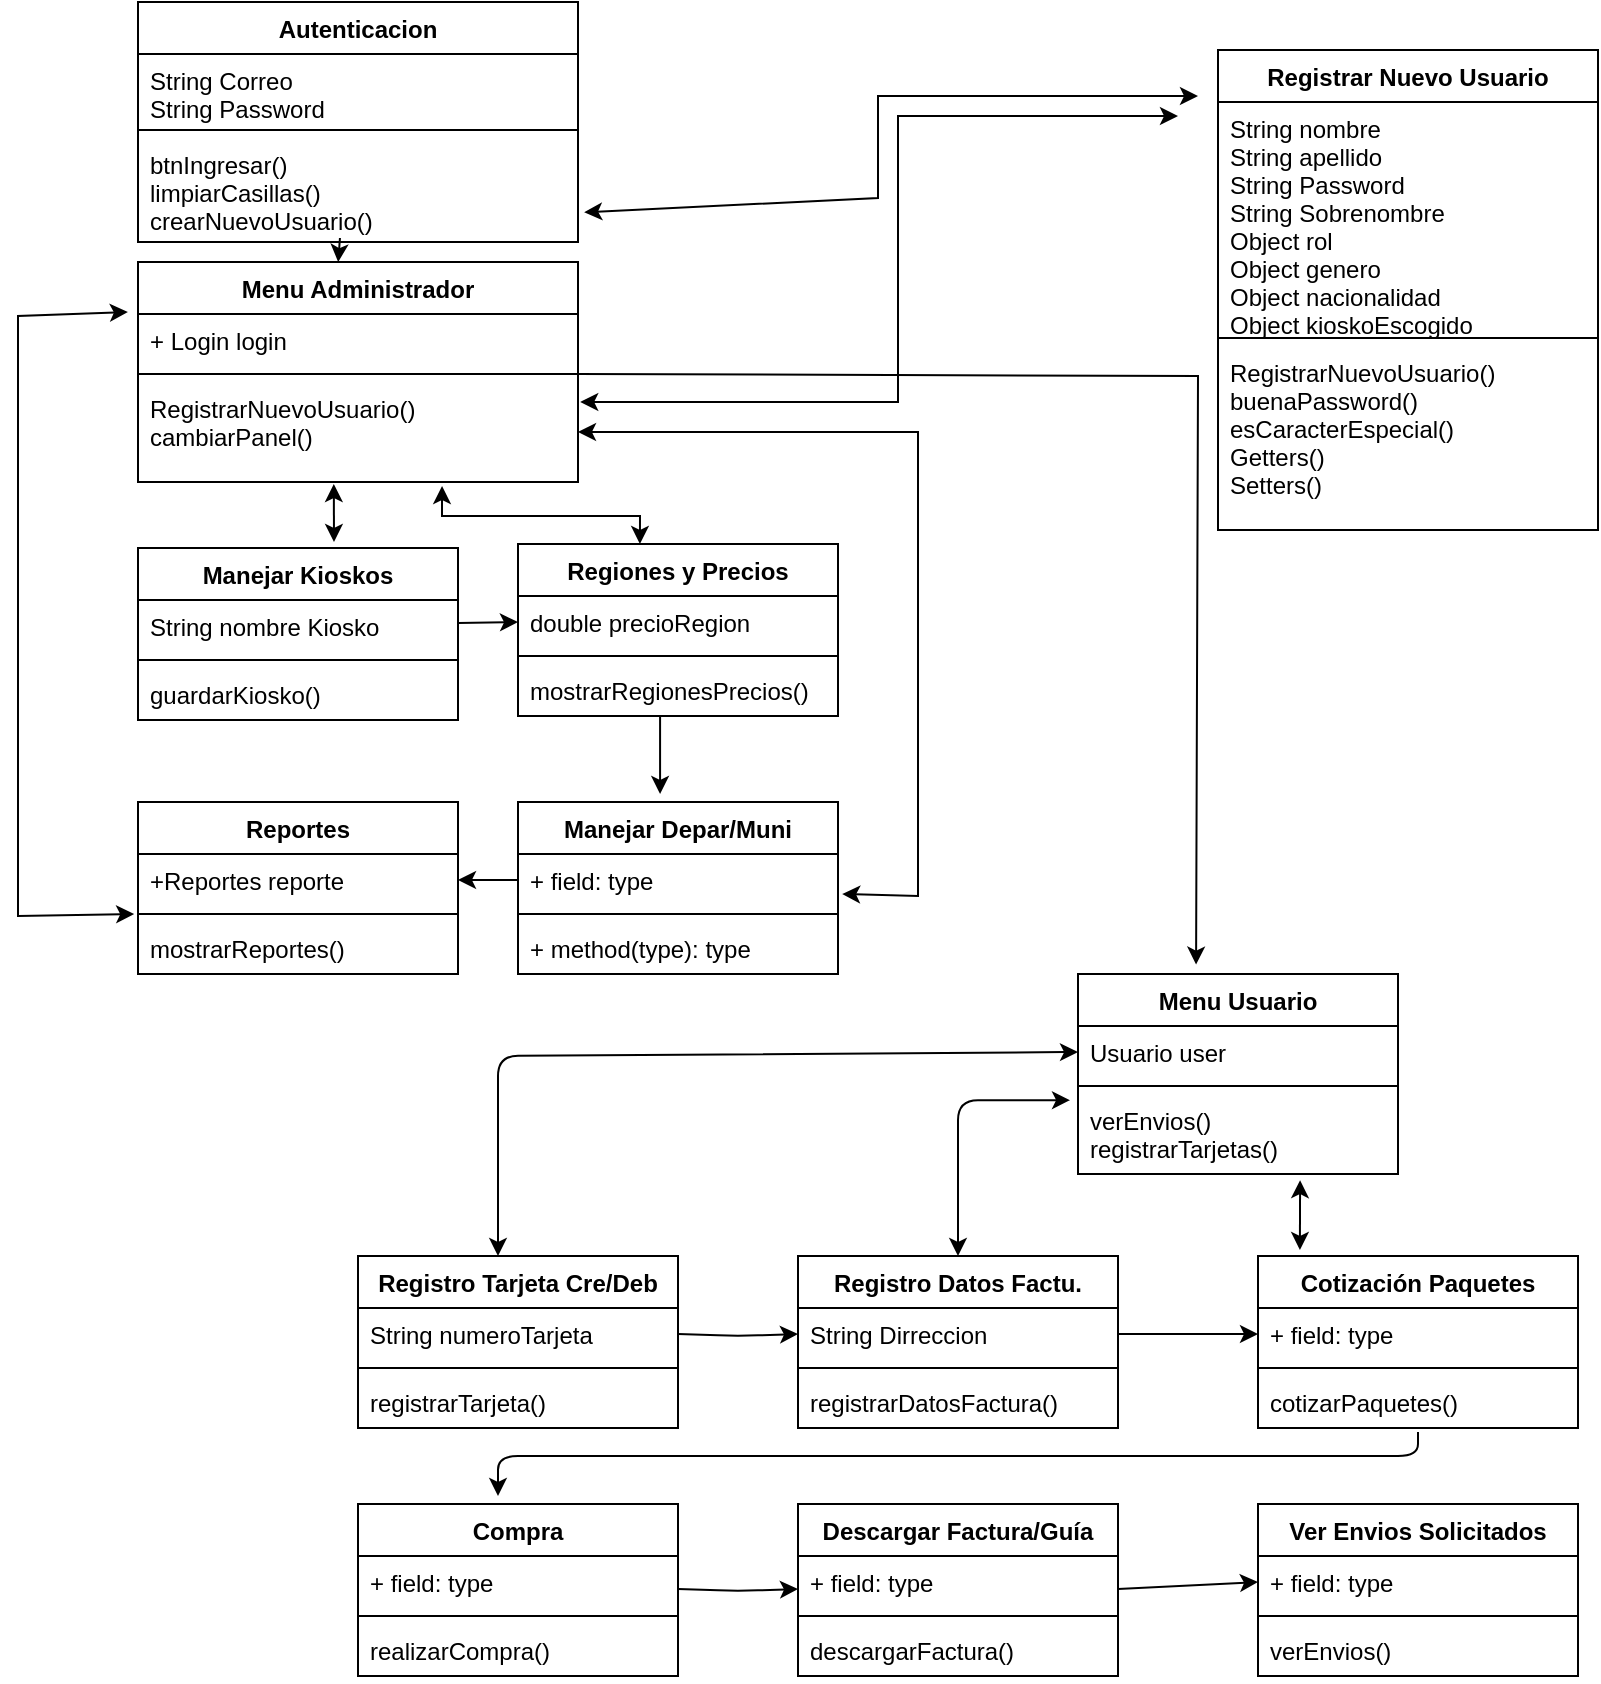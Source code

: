 <mxfile version="20.8.16" type="device"><diagram id="C5RBs43oDa-KdzZeNtuy" name="Page-1"><mxGraphModel dx="1061" dy="932" grid="1" gridSize="10" guides="1" tooltips="1" connect="1" arrows="1" fold="1" page="1" pageScale="1" pageWidth="827" pageHeight="1169" math="0" shadow="0"><root><mxCell id="WIyWlLk6GJQsqaUBKTNV-0"/><mxCell id="WIyWlLk6GJQsqaUBKTNV-1" parent="WIyWlLk6GJQsqaUBKTNV-0"/><mxCell id="tIpVBzSnnzGzE69SH5yX-6" value="Autenticacion" style="swimlane;fontStyle=1;align=center;verticalAlign=top;childLayout=stackLayout;horizontal=1;startSize=26;horizontalStack=0;resizeParent=1;resizeParentMax=0;resizeLast=0;collapsible=1;marginBottom=0;rounded=0;" parent="WIyWlLk6GJQsqaUBKTNV-1" vertex="1"><mxGeometry x="70" y="13" width="220" height="120" as="geometry"/></mxCell><mxCell id="tIpVBzSnnzGzE69SH5yX-7" value="String Correo&#10;String Password&#10;" style="text;strokeColor=none;fillColor=none;align=left;verticalAlign=top;spacingLeft=4;spacingRight=4;overflow=hidden;rotatable=0;points=[[0,0.5],[1,0.5]];portConstraint=eastwest;rounded=0;" parent="tIpVBzSnnzGzE69SH5yX-6" vertex="1"><mxGeometry y="26" width="220" height="34" as="geometry"/></mxCell><mxCell id="tIpVBzSnnzGzE69SH5yX-8" value="" style="line;strokeWidth=1;fillColor=none;align=left;verticalAlign=middle;spacingTop=-1;spacingLeft=3;spacingRight=3;rotatable=0;labelPosition=right;points=[];portConstraint=eastwest;strokeColor=inherit;rounded=0;" parent="tIpVBzSnnzGzE69SH5yX-6" vertex="1"><mxGeometry y="60" width="220" height="8" as="geometry"/></mxCell><mxCell id="tIpVBzSnnzGzE69SH5yX-9" value="btnIngresar()&#10;limpiarCasillas()&#10;crearNuevoUsuario()" style="text;strokeColor=none;fillColor=none;align=left;verticalAlign=top;spacingLeft=4;spacingRight=4;overflow=hidden;rotatable=0;points=[[0,0.5],[1,0.5]];portConstraint=eastwest;rounded=0;" parent="tIpVBzSnnzGzE69SH5yX-6" vertex="1"><mxGeometry y="68" width="220" height="52" as="geometry"/></mxCell><mxCell id="tIpVBzSnnzGzE69SH5yX-30" value="Menu Administrador" style="swimlane;fontStyle=1;align=center;verticalAlign=top;childLayout=stackLayout;horizontal=1;startSize=26;horizontalStack=0;resizeParent=1;resizeParentMax=0;resizeLast=0;collapsible=1;marginBottom=0;rounded=0;" parent="WIyWlLk6GJQsqaUBKTNV-1" vertex="1"><mxGeometry x="70" y="143" width="220" height="110" as="geometry"/></mxCell><mxCell id="tIpVBzSnnzGzE69SH5yX-31" value="+ Login login" style="text;strokeColor=none;fillColor=none;align=left;verticalAlign=top;spacingLeft=4;spacingRight=4;overflow=hidden;rotatable=0;points=[[0,0.5],[1,0.5]];portConstraint=eastwest;rounded=0;" parent="tIpVBzSnnzGzE69SH5yX-30" vertex="1"><mxGeometry y="26" width="220" height="26" as="geometry"/></mxCell><mxCell id="tIpVBzSnnzGzE69SH5yX-32" value="" style="line;strokeWidth=1;fillColor=none;align=left;verticalAlign=middle;spacingTop=-1;spacingLeft=3;spacingRight=3;rotatable=0;labelPosition=right;points=[];portConstraint=eastwest;strokeColor=inherit;rounded=0;" parent="tIpVBzSnnzGzE69SH5yX-30" vertex="1"><mxGeometry y="52" width="220" height="8" as="geometry"/></mxCell><mxCell id="tIpVBzSnnzGzE69SH5yX-33" value="RegistrarNuevoUsuario()&#10;cambiarPanel()" style="text;strokeColor=none;fillColor=none;align=left;verticalAlign=top;spacingLeft=4;spacingRight=4;overflow=hidden;rotatable=0;points=[[0,0.5],[1,0.5]];portConstraint=eastwest;rounded=0;" parent="tIpVBzSnnzGzE69SH5yX-30" vertex="1"><mxGeometry y="60" width="220" height="50" as="geometry"/></mxCell><mxCell id="tIpVBzSnnzGzE69SH5yX-34" value="Menu Usuario" style="swimlane;fontStyle=1;align=center;verticalAlign=top;childLayout=stackLayout;horizontal=1;startSize=26;horizontalStack=0;resizeParent=1;resizeParentMax=0;resizeLast=0;collapsible=1;marginBottom=0;rounded=0;" parent="WIyWlLk6GJQsqaUBKTNV-1" vertex="1"><mxGeometry x="540" y="499" width="160" height="100" as="geometry"/></mxCell><mxCell id="tIpVBzSnnzGzE69SH5yX-35" value="Usuario user" style="text;strokeColor=none;fillColor=none;align=left;verticalAlign=top;spacingLeft=4;spacingRight=4;overflow=hidden;rotatable=0;points=[[0,0.5],[1,0.5]];portConstraint=eastwest;rounded=0;" parent="tIpVBzSnnzGzE69SH5yX-34" vertex="1"><mxGeometry y="26" width="160" height="26" as="geometry"/></mxCell><mxCell id="tIpVBzSnnzGzE69SH5yX-36" value="" style="line;strokeWidth=1;fillColor=none;align=left;verticalAlign=middle;spacingTop=-1;spacingLeft=3;spacingRight=3;rotatable=0;labelPosition=right;points=[];portConstraint=eastwest;strokeColor=inherit;rounded=0;" parent="tIpVBzSnnzGzE69SH5yX-34" vertex="1"><mxGeometry y="52" width="160" height="8" as="geometry"/></mxCell><mxCell id="tIpVBzSnnzGzE69SH5yX-37" value="verEnvios()&#10;registrarTarjetas()" style="text;strokeColor=none;fillColor=none;align=left;verticalAlign=top;spacingLeft=4;spacingRight=4;overflow=hidden;rotatable=0;points=[[0,0.5],[1,0.5]];portConstraint=eastwest;rounded=0;" parent="tIpVBzSnnzGzE69SH5yX-34" vertex="1"><mxGeometry y="60" width="160" height="40" as="geometry"/></mxCell><mxCell id="tIpVBzSnnzGzE69SH5yX-38" value="Registro Tarjeta Cre/Deb" style="swimlane;fontStyle=1;align=center;verticalAlign=top;childLayout=stackLayout;horizontal=1;startSize=26;horizontalStack=0;resizeParent=1;resizeParentMax=0;resizeLast=0;collapsible=1;marginBottom=0;rounded=0;" parent="WIyWlLk6GJQsqaUBKTNV-1" vertex="1"><mxGeometry x="180" y="640" width="160" height="86" as="geometry"/></mxCell><mxCell id="tIpVBzSnnzGzE69SH5yX-39" value="String numeroTarjeta" style="text;strokeColor=none;fillColor=none;align=left;verticalAlign=top;spacingLeft=4;spacingRight=4;overflow=hidden;rotatable=0;points=[[0,0.5],[1,0.5]];portConstraint=eastwest;rounded=0;" parent="tIpVBzSnnzGzE69SH5yX-38" vertex="1"><mxGeometry y="26" width="160" height="26" as="geometry"/></mxCell><mxCell id="tIpVBzSnnzGzE69SH5yX-40" value="" style="line;strokeWidth=1;fillColor=none;align=left;verticalAlign=middle;spacingTop=-1;spacingLeft=3;spacingRight=3;rotatable=0;labelPosition=right;points=[];portConstraint=eastwest;strokeColor=inherit;rounded=0;" parent="tIpVBzSnnzGzE69SH5yX-38" vertex="1"><mxGeometry y="52" width="160" height="8" as="geometry"/></mxCell><mxCell id="tIpVBzSnnzGzE69SH5yX-41" value="registrarTarjeta()" style="text;strokeColor=none;fillColor=none;align=left;verticalAlign=top;spacingLeft=4;spacingRight=4;overflow=hidden;rotatable=0;points=[[0,0.5],[1,0.5]];portConstraint=eastwest;rounded=0;" parent="tIpVBzSnnzGzE69SH5yX-38" vertex="1"><mxGeometry y="60" width="160" height="26" as="geometry"/></mxCell><mxCell id="tIpVBzSnnzGzE69SH5yX-42" value="Registro Datos Factu." style="swimlane;fontStyle=1;align=center;verticalAlign=top;childLayout=stackLayout;horizontal=1;startSize=26;horizontalStack=0;resizeParent=1;resizeParentMax=0;resizeLast=0;collapsible=1;marginBottom=0;rounded=0;" parent="WIyWlLk6GJQsqaUBKTNV-1" vertex="1"><mxGeometry x="400" y="640" width="160" height="86" as="geometry"/></mxCell><mxCell id="tIpVBzSnnzGzE69SH5yX-43" value="String Dirreccion" style="text;strokeColor=none;fillColor=none;align=left;verticalAlign=top;spacingLeft=4;spacingRight=4;overflow=hidden;rotatable=0;points=[[0,0.5],[1,0.5]];portConstraint=eastwest;rounded=0;" parent="tIpVBzSnnzGzE69SH5yX-42" vertex="1"><mxGeometry y="26" width="160" height="26" as="geometry"/></mxCell><mxCell id="tIpVBzSnnzGzE69SH5yX-44" value="" style="line;strokeWidth=1;fillColor=none;align=left;verticalAlign=middle;spacingTop=-1;spacingLeft=3;spacingRight=3;rotatable=0;labelPosition=right;points=[];portConstraint=eastwest;strokeColor=inherit;rounded=0;" parent="tIpVBzSnnzGzE69SH5yX-42" vertex="1"><mxGeometry y="52" width="160" height="8" as="geometry"/></mxCell><mxCell id="tIpVBzSnnzGzE69SH5yX-45" value="registrarDatosFactura()" style="text;strokeColor=none;fillColor=none;align=left;verticalAlign=top;spacingLeft=4;spacingRight=4;overflow=hidden;rotatable=0;points=[[0,0.5],[1,0.5]];portConstraint=eastwest;rounded=0;" parent="tIpVBzSnnzGzE69SH5yX-42" vertex="1"><mxGeometry y="60" width="160" height="26" as="geometry"/></mxCell><mxCell id="tIpVBzSnnzGzE69SH5yX-46" value="Cotización Paquetes" style="swimlane;fontStyle=1;align=center;verticalAlign=top;childLayout=stackLayout;horizontal=1;startSize=26;horizontalStack=0;resizeParent=1;resizeParentMax=0;resizeLast=0;collapsible=1;marginBottom=0;rounded=0;" parent="WIyWlLk6GJQsqaUBKTNV-1" vertex="1"><mxGeometry x="630" y="640" width="160" height="86" as="geometry"/></mxCell><mxCell id="tIpVBzSnnzGzE69SH5yX-47" value="+ field: type" style="text;strokeColor=none;fillColor=none;align=left;verticalAlign=top;spacingLeft=4;spacingRight=4;overflow=hidden;rotatable=0;points=[[0,0.5],[1,0.5]];portConstraint=eastwest;rounded=0;" parent="tIpVBzSnnzGzE69SH5yX-46" vertex="1"><mxGeometry y="26" width="160" height="26" as="geometry"/></mxCell><mxCell id="tIpVBzSnnzGzE69SH5yX-48" value="" style="line;strokeWidth=1;fillColor=none;align=left;verticalAlign=middle;spacingTop=-1;spacingLeft=3;spacingRight=3;rotatable=0;labelPosition=right;points=[];portConstraint=eastwest;strokeColor=inherit;rounded=0;" parent="tIpVBzSnnzGzE69SH5yX-46" vertex="1"><mxGeometry y="52" width="160" height="8" as="geometry"/></mxCell><mxCell id="tIpVBzSnnzGzE69SH5yX-49" value="cotizarPaquetes()" style="text;strokeColor=none;fillColor=none;align=left;verticalAlign=top;spacingLeft=4;spacingRight=4;overflow=hidden;rotatable=0;points=[[0,0.5],[1,0.5]];portConstraint=eastwest;rounded=0;" parent="tIpVBzSnnzGzE69SH5yX-46" vertex="1"><mxGeometry y="60" width="160" height="26" as="geometry"/></mxCell><mxCell id="tIpVBzSnnzGzE69SH5yX-50" value="Compra" style="swimlane;fontStyle=1;align=center;verticalAlign=top;childLayout=stackLayout;horizontal=1;startSize=26;horizontalStack=0;resizeParent=1;resizeParentMax=0;resizeLast=0;collapsible=1;marginBottom=0;rounded=0;" parent="WIyWlLk6GJQsqaUBKTNV-1" vertex="1"><mxGeometry x="180" y="764" width="160" height="86" as="geometry"/></mxCell><mxCell id="tIpVBzSnnzGzE69SH5yX-51" value="+ field: type" style="text;strokeColor=none;fillColor=none;align=left;verticalAlign=top;spacingLeft=4;spacingRight=4;overflow=hidden;rotatable=0;points=[[0,0.5],[1,0.5]];portConstraint=eastwest;rounded=0;" parent="tIpVBzSnnzGzE69SH5yX-50" vertex="1"><mxGeometry y="26" width="160" height="26" as="geometry"/></mxCell><mxCell id="tIpVBzSnnzGzE69SH5yX-52" value="" style="line;strokeWidth=1;fillColor=none;align=left;verticalAlign=middle;spacingTop=-1;spacingLeft=3;spacingRight=3;rotatable=0;labelPosition=right;points=[];portConstraint=eastwest;strokeColor=inherit;rounded=0;" parent="tIpVBzSnnzGzE69SH5yX-50" vertex="1"><mxGeometry y="52" width="160" height="8" as="geometry"/></mxCell><mxCell id="tIpVBzSnnzGzE69SH5yX-53" value="realizarCompra()" style="text;strokeColor=none;fillColor=none;align=left;verticalAlign=top;spacingLeft=4;spacingRight=4;overflow=hidden;rotatable=0;points=[[0,0.5],[1,0.5]];portConstraint=eastwest;rounded=0;" parent="tIpVBzSnnzGzE69SH5yX-50" vertex="1"><mxGeometry y="60" width="160" height="26" as="geometry"/></mxCell><mxCell id="tIpVBzSnnzGzE69SH5yX-54" value="Descargar Factura/Guía" style="swimlane;fontStyle=1;align=center;verticalAlign=top;childLayout=stackLayout;horizontal=1;startSize=26;horizontalStack=0;resizeParent=1;resizeParentMax=0;resizeLast=0;collapsible=1;marginBottom=0;rounded=0;" parent="WIyWlLk6GJQsqaUBKTNV-1" vertex="1"><mxGeometry x="400" y="764" width="160" height="86" as="geometry"/></mxCell><mxCell id="tIpVBzSnnzGzE69SH5yX-55" value="+ field: type" style="text;strokeColor=none;fillColor=none;align=left;verticalAlign=top;spacingLeft=4;spacingRight=4;overflow=hidden;rotatable=0;points=[[0,0.5],[1,0.5]];portConstraint=eastwest;rounded=0;" parent="tIpVBzSnnzGzE69SH5yX-54" vertex="1"><mxGeometry y="26" width="160" height="26" as="geometry"/></mxCell><mxCell id="tIpVBzSnnzGzE69SH5yX-56" value="" style="line;strokeWidth=1;fillColor=none;align=left;verticalAlign=middle;spacingTop=-1;spacingLeft=3;spacingRight=3;rotatable=0;labelPosition=right;points=[];portConstraint=eastwest;strokeColor=inherit;rounded=0;" parent="tIpVBzSnnzGzE69SH5yX-54" vertex="1"><mxGeometry y="52" width="160" height="8" as="geometry"/></mxCell><mxCell id="tIpVBzSnnzGzE69SH5yX-57" value="descargarFactura()" style="text;strokeColor=none;fillColor=none;align=left;verticalAlign=top;spacingLeft=4;spacingRight=4;overflow=hidden;rotatable=0;points=[[0,0.5],[1,0.5]];portConstraint=eastwest;rounded=0;" parent="tIpVBzSnnzGzE69SH5yX-54" vertex="1"><mxGeometry y="60" width="160" height="26" as="geometry"/></mxCell><mxCell id="tIpVBzSnnzGzE69SH5yX-58" value="Ver Envios Solicitados" style="swimlane;fontStyle=1;align=center;verticalAlign=top;childLayout=stackLayout;horizontal=1;startSize=26;horizontalStack=0;resizeParent=1;resizeParentMax=0;resizeLast=0;collapsible=1;marginBottom=0;rounded=0;" parent="WIyWlLk6GJQsqaUBKTNV-1" vertex="1"><mxGeometry x="630" y="764" width="160" height="86" as="geometry"/></mxCell><mxCell id="tIpVBzSnnzGzE69SH5yX-59" value="+ field: type" style="text;strokeColor=none;fillColor=none;align=left;verticalAlign=top;spacingLeft=4;spacingRight=4;overflow=hidden;rotatable=0;points=[[0,0.5],[1,0.5]];portConstraint=eastwest;rounded=0;" parent="tIpVBzSnnzGzE69SH5yX-58" vertex="1"><mxGeometry y="26" width="160" height="26" as="geometry"/></mxCell><mxCell id="tIpVBzSnnzGzE69SH5yX-60" value="" style="line;strokeWidth=1;fillColor=none;align=left;verticalAlign=middle;spacingTop=-1;spacingLeft=3;spacingRight=3;rotatable=0;labelPosition=right;points=[];portConstraint=eastwest;strokeColor=inherit;rounded=0;" parent="tIpVBzSnnzGzE69SH5yX-58" vertex="1"><mxGeometry y="52" width="160" height="8" as="geometry"/></mxCell><mxCell id="tIpVBzSnnzGzE69SH5yX-61" value="verEnvios()" style="text;strokeColor=none;fillColor=none;align=left;verticalAlign=top;spacingLeft=4;spacingRight=4;overflow=hidden;rotatable=0;points=[[0,0.5],[1,0.5]];portConstraint=eastwest;rounded=0;" parent="tIpVBzSnnzGzE69SH5yX-58" vertex="1"><mxGeometry y="60" width="160" height="26" as="geometry"/></mxCell><mxCell id="tIpVBzSnnzGzE69SH5yX-62" value="Manejar Kioskos&#10;" style="swimlane;fontStyle=1;align=center;verticalAlign=top;childLayout=stackLayout;horizontal=1;startSize=26;horizontalStack=0;resizeParent=1;resizeParentMax=0;resizeLast=0;collapsible=1;marginBottom=0;rounded=0;" parent="WIyWlLk6GJQsqaUBKTNV-1" vertex="1"><mxGeometry x="70" y="286" width="160" height="86" as="geometry"/></mxCell><mxCell id="tIpVBzSnnzGzE69SH5yX-63" value="String nombre Kiosko" style="text;strokeColor=none;fillColor=none;align=left;verticalAlign=top;spacingLeft=4;spacingRight=4;overflow=hidden;rotatable=0;points=[[0,0.5],[1,0.5]];portConstraint=eastwest;rounded=0;" parent="tIpVBzSnnzGzE69SH5yX-62" vertex="1"><mxGeometry y="26" width="160" height="26" as="geometry"/></mxCell><mxCell id="tIpVBzSnnzGzE69SH5yX-64" value="" style="line;strokeWidth=1;fillColor=none;align=left;verticalAlign=middle;spacingTop=-1;spacingLeft=3;spacingRight=3;rotatable=0;labelPosition=right;points=[];portConstraint=eastwest;strokeColor=inherit;rounded=0;" parent="tIpVBzSnnzGzE69SH5yX-62" vertex="1"><mxGeometry y="52" width="160" height="8" as="geometry"/></mxCell><mxCell id="tIpVBzSnnzGzE69SH5yX-65" value="guardarKiosko()" style="text;strokeColor=none;fillColor=none;align=left;verticalAlign=top;spacingLeft=4;spacingRight=4;overflow=hidden;rotatable=0;points=[[0,0.5],[1,0.5]];portConstraint=eastwest;rounded=0;" parent="tIpVBzSnnzGzE69SH5yX-62" vertex="1"><mxGeometry y="60" width="160" height="26" as="geometry"/></mxCell><mxCell id="tIpVBzSnnzGzE69SH5yX-66" value="Regiones y Precios&#10;" style="swimlane;fontStyle=1;align=center;verticalAlign=top;childLayout=stackLayout;horizontal=1;startSize=26;horizontalStack=0;resizeParent=1;resizeParentMax=0;resizeLast=0;collapsible=1;marginBottom=0;rounded=0;" parent="WIyWlLk6GJQsqaUBKTNV-1" vertex="1"><mxGeometry x="260" y="284" width="160" height="86" as="geometry"/></mxCell><mxCell id="tIpVBzSnnzGzE69SH5yX-67" value="double precioRegion" style="text;strokeColor=none;fillColor=none;align=left;verticalAlign=top;spacingLeft=4;spacingRight=4;overflow=hidden;rotatable=0;points=[[0,0.5],[1,0.5]];portConstraint=eastwest;rounded=0;" parent="tIpVBzSnnzGzE69SH5yX-66" vertex="1"><mxGeometry y="26" width="160" height="26" as="geometry"/></mxCell><mxCell id="tIpVBzSnnzGzE69SH5yX-68" value="" style="line;strokeWidth=1;fillColor=none;align=left;verticalAlign=middle;spacingTop=-1;spacingLeft=3;spacingRight=3;rotatable=0;labelPosition=right;points=[];portConstraint=eastwest;strokeColor=inherit;rounded=0;" parent="tIpVBzSnnzGzE69SH5yX-66" vertex="1"><mxGeometry y="52" width="160" height="8" as="geometry"/></mxCell><mxCell id="tIpVBzSnnzGzE69SH5yX-69" value="mostrarRegionesPrecios()" style="text;strokeColor=none;fillColor=none;align=left;verticalAlign=top;spacingLeft=4;spacingRight=4;overflow=hidden;rotatable=0;points=[[0,0.5],[1,0.5]];portConstraint=eastwest;rounded=0;" parent="tIpVBzSnnzGzE69SH5yX-66" vertex="1"><mxGeometry y="60" width="160" height="26" as="geometry"/></mxCell><mxCell id="tIpVBzSnnzGzE69SH5yX-70" value="Manejar Depar/Muni" style="swimlane;fontStyle=1;align=center;verticalAlign=top;childLayout=stackLayout;horizontal=1;startSize=26;horizontalStack=0;resizeParent=1;resizeParentMax=0;resizeLast=0;collapsible=1;marginBottom=0;rounded=0;" parent="WIyWlLk6GJQsqaUBKTNV-1" vertex="1"><mxGeometry x="260" y="413" width="160" height="86" as="geometry"/></mxCell><mxCell id="tIpVBzSnnzGzE69SH5yX-71" value="+ field: type" style="text;strokeColor=none;fillColor=none;align=left;verticalAlign=top;spacingLeft=4;spacingRight=4;overflow=hidden;rotatable=0;points=[[0,0.5],[1,0.5]];portConstraint=eastwest;rounded=0;" parent="tIpVBzSnnzGzE69SH5yX-70" vertex="1"><mxGeometry y="26" width="160" height="26" as="geometry"/></mxCell><mxCell id="tIpVBzSnnzGzE69SH5yX-72" value="" style="line;strokeWidth=1;fillColor=none;align=left;verticalAlign=middle;spacingTop=-1;spacingLeft=3;spacingRight=3;rotatable=0;labelPosition=right;points=[];portConstraint=eastwest;strokeColor=inherit;rounded=0;" parent="tIpVBzSnnzGzE69SH5yX-70" vertex="1"><mxGeometry y="52" width="160" height="8" as="geometry"/></mxCell><mxCell id="tIpVBzSnnzGzE69SH5yX-73" value="+ method(type): type" style="text;strokeColor=none;fillColor=none;align=left;verticalAlign=top;spacingLeft=4;spacingRight=4;overflow=hidden;rotatable=0;points=[[0,0.5],[1,0.5]];portConstraint=eastwest;rounded=0;" parent="tIpVBzSnnzGzE69SH5yX-70" vertex="1"><mxGeometry y="60" width="160" height="26" as="geometry"/></mxCell><mxCell id="tIpVBzSnnzGzE69SH5yX-74" value="Reportes" style="swimlane;fontStyle=1;align=center;verticalAlign=top;childLayout=stackLayout;horizontal=1;startSize=26;horizontalStack=0;resizeParent=1;resizeParentMax=0;resizeLast=0;collapsible=1;marginBottom=0;rounded=0;" parent="WIyWlLk6GJQsqaUBKTNV-1" vertex="1"><mxGeometry x="70" y="413" width="160" height="86" as="geometry"/></mxCell><mxCell id="tIpVBzSnnzGzE69SH5yX-75" value="+Reportes reporte" style="text;strokeColor=none;fillColor=none;align=left;verticalAlign=top;spacingLeft=4;spacingRight=4;overflow=hidden;rotatable=0;points=[[0,0.5],[1,0.5]];portConstraint=eastwest;rounded=0;" parent="tIpVBzSnnzGzE69SH5yX-74" vertex="1"><mxGeometry y="26" width="160" height="26" as="geometry"/></mxCell><mxCell id="tIpVBzSnnzGzE69SH5yX-76" value="" style="line;strokeWidth=1;fillColor=none;align=left;verticalAlign=middle;spacingTop=-1;spacingLeft=3;spacingRight=3;rotatable=0;labelPosition=right;points=[];portConstraint=eastwest;strokeColor=inherit;rounded=0;" parent="tIpVBzSnnzGzE69SH5yX-74" vertex="1"><mxGeometry y="52" width="160" height="8" as="geometry"/></mxCell><mxCell id="tIpVBzSnnzGzE69SH5yX-77" value="mostrarReportes()" style="text;strokeColor=none;fillColor=none;align=left;verticalAlign=top;spacingLeft=4;spacingRight=4;overflow=hidden;rotatable=0;points=[[0,0.5],[1,0.5]];portConstraint=eastwest;rounded=0;" parent="tIpVBzSnnzGzE69SH5yX-74" vertex="1"><mxGeometry y="60" width="160" height="26" as="geometry"/></mxCell><mxCell id="tIpVBzSnnzGzE69SH5yX-80" value="" style="endArrow=classic;startArrow=classic;html=1;entryX=0.445;entryY=1.02;entryDx=0;entryDy=0;entryPerimeter=0;rounded=0;" parent="WIyWlLk6GJQsqaUBKTNV-1" target="tIpVBzSnnzGzE69SH5yX-33" edge="1"><mxGeometry width="50" height="50" relative="1" as="geometry"><mxPoint x="168" y="283" as="sourcePoint"/><mxPoint x="490" y="443" as="targetPoint"/></mxGeometry></mxCell><mxCell id="tIpVBzSnnzGzE69SH5yX-82" value="" style="endArrow=classic;html=1;exitX=0.459;exitY=0.962;exitDx=0;exitDy=0;exitPerimeter=0;entryX=0.455;entryY=0;entryDx=0;entryDy=0;entryPerimeter=0;rounded=0;" parent="WIyWlLk6GJQsqaUBKTNV-1" source="tIpVBzSnnzGzE69SH5yX-9" target="tIpVBzSnnzGzE69SH5yX-30" edge="1"><mxGeometry width="50" height="50" relative="1" as="geometry"><mxPoint x="440" y="493" as="sourcePoint"/><mxPoint x="170" y="133" as="targetPoint"/></mxGeometry></mxCell><mxCell id="tIpVBzSnnzGzE69SH5yX-83" value="" style="endArrow=classic;html=1;exitX=0.995;exitY=-0.08;exitDx=0;exitDy=0;exitPerimeter=0;entryX=0.369;entryY=-0.047;entryDx=0;entryDy=0;entryPerimeter=0;rounded=0;" parent="WIyWlLk6GJQsqaUBKTNV-1" source="tIpVBzSnnzGzE69SH5yX-33" target="tIpVBzSnnzGzE69SH5yX-34" edge="1"><mxGeometry width="50" height="50" relative="1" as="geometry"><mxPoint x="260" y="220" as="sourcePoint"/><mxPoint x="640" y="490" as="targetPoint"/><Array as="points"><mxPoint x="600" y="200"/></Array></mxGeometry></mxCell><mxCell id="tIpVBzSnnzGzE69SH5yX-85" value="" style="endArrow=classic;html=1;rounded=0;" parent="WIyWlLk6GJQsqaUBKTNV-1" source="tIpVBzSnnzGzE69SH5yX-63" edge="1"><mxGeometry width="50" height="50" relative="1" as="geometry"><mxPoint x="230" y="375" as="sourcePoint"/><mxPoint x="260" y="323" as="targetPoint"/></mxGeometry></mxCell><mxCell id="tIpVBzSnnzGzE69SH5yX-88" value="" style="endArrow=classic;html=1;exitX=0.444;exitY=1;exitDx=0;exitDy=0;exitPerimeter=0;entryX=0.444;entryY=-0.047;entryDx=0;entryDy=0;entryPerimeter=0;rounded=0;" parent="WIyWlLk6GJQsqaUBKTNV-1" source="tIpVBzSnnzGzE69SH5yX-69" target="tIpVBzSnnzGzE69SH5yX-70" edge="1"><mxGeometry width="50" height="50" relative="1" as="geometry"><mxPoint x="330" y="413" as="sourcePoint"/><mxPoint x="380" y="363" as="targetPoint"/></mxGeometry></mxCell><mxCell id="tIpVBzSnnzGzE69SH5yX-93" value="" style="endArrow=classic;html=1;entryX=1;entryY=0.5;entryDx=0;entryDy=0;exitX=0;exitY=0.5;exitDx=0;exitDy=0;rounded=0;" parent="WIyWlLk6GJQsqaUBKTNV-1" source="tIpVBzSnnzGzE69SH5yX-71" target="tIpVBzSnnzGzE69SH5yX-75" edge="1"><mxGeometry width="50" height="50" relative="1" as="geometry"><mxPoint x="210" y="493" as="sourcePoint"/><mxPoint x="260" y="443" as="targetPoint"/></mxGeometry></mxCell><mxCell id="tIpVBzSnnzGzE69SH5yX-97" value="" style="endArrow=classic;startArrow=classic;html=1;entryX=-0.023;entryY=-0.038;entryDx=0;entryDy=0;entryPerimeter=0;exitX=-0.012;exitY=0.5;exitDx=0;exitDy=0;exitPerimeter=0;rounded=0;" parent="WIyWlLk6GJQsqaUBKTNV-1" source="tIpVBzSnnzGzE69SH5yX-76" target="tIpVBzSnnzGzE69SH5yX-31" edge="1"><mxGeometry width="50" height="50" relative="1" as="geometry"><mxPoint x="10" y="350" as="sourcePoint"/><mxPoint x="60" y="300" as="targetPoint"/><Array as="points"><mxPoint x="10" y="470"/><mxPoint x="10" y="170"/></Array></mxGeometry></mxCell><mxCell id="tIpVBzSnnzGzE69SH5yX-98" value="" style="endArrow=classic;startArrow=classic;html=1;exitX=0.691;exitY=1.04;exitDx=0;exitDy=0;exitPerimeter=0;entryX=0.381;entryY=0;entryDx=0;entryDy=0;entryPerimeter=0;rounded=0;" parent="WIyWlLk6GJQsqaUBKTNV-1" source="tIpVBzSnnzGzE69SH5yX-33" target="tIpVBzSnnzGzE69SH5yX-66" edge="1"><mxGeometry width="50" height="50" relative="1" as="geometry"><mxPoint x="310" y="290" as="sourcePoint"/><mxPoint x="360" y="240" as="targetPoint"/><Array as="points"><mxPoint x="222" y="270"/><mxPoint x="321" y="270"/></Array></mxGeometry></mxCell><mxCell id="tIpVBzSnnzGzE69SH5yX-99" value="" style="endArrow=classic;startArrow=classic;html=1;exitX=1;exitY=0.5;exitDx=0;exitDy=0;entryX=1.013;entryY=0.769;entryDx=0;entryDy=0;entryPerimeter=0;rounded=0;" parent="WIyWlLk6GJQsqaUBKTNV-1" source="tIpVBzSnnzGzE69SH5yX-33" target="tIpVBzSnnzGzE69SH5yX-71" edge="1"><mxGeometry width="50" height="50" relative="1" as="geometry"><mxPoint x="450" y="300" as="sourcePoint"/><mxPoint x="450" y="480" as="targetPoint"/><Array as="points"><mxPoint x="460" y="228"/><mxPoint x="460" y="460"/></Array></mxGeometry></mxCell><mxCell id="tIpVBzSnnzGzE69SH5yX-100" value="" style="endArrow=classic;startArrow=classic;html=1;entryX=0;entryY=0.5;entryDx=0;entryDy=0;" parent="WIyWlLk6GJQsqaUBKTNV-1" target="tIpVBzSnnzGzE69SH5yX-35" edge="1"><mxGeometry width="50" height="50" relative="1" as="geometry"><mxPoint x="250" y="640" as="sourcePoint"/><mxPoint x="520" y="540" as="targetPoint"/><Array as="points"><mxPoint x="250" y="540"/></Array></mxGeometry></mxCell><mxCell id="tIpVBzSnnzGzE69SH5yX-101" value="" style="endArrow=classic;startArrow=classic;html=1;entryX=-0.025;entryY=0.077;entryDx=0;entryDy=0;entryPerimeter=0;exitX=0.5;exitY=0;exitDx=0;exitDy=0;edgeStyle=orthogonalEdgeStyle;" parent="WIyWlLk6GJQsqaUBKTNV-1" source="tIpVBzSnnzGzE69SH5yX-42" target="tIpVBzSnnzGzE69SH5yX-37" edge="1"><mxGeometry width="50" height="50" relative="1" as="geometry"><mxPoint x="450" y="610" as="sourcePoint"/><mxPoint x="500" y="560" as="targetPoint"/></mxGeometry></mxCell><mxCell id="tIpVBzSnnzGzE69SH5yX-102" value="" style="endArrow=classic;startArrow=classic;html=1;entryX=0.694;entryY=1.077;entryDx=0;entryDy=0;entryPerimeter=0;exitX=0.131;exitY=-0.035;exitDx=0;exitDy=0;exitPerimeter=0;" parent="WIyWlLk6GJQsqaUBKTNV-1" source="tIpVBzSnnzGzE69SH5yX-46" target="tIpVBzSnnzGzE69SH5yX-37" edge="1"><mxGeometry width="50" height="50" relative="1" as="geometry"><mxPoint x="650" y="640" as="sourcePoint"/><mxPoint x="700" y="590" as="targetPoint"/></mxGeometry></mxCell><mxCell id="tIpVBzSnnzGzE69SH5yX-103" value="" style="endArrow=classic;html=1;exitX=0.5;exitY=1.077;exitDx=0;exitDy=0;exitPerimeter=0;" parent="WIyWlLk6GJQsqaUBKTNV-1" source="tIpVBzSnnzGzE69SH5yX-49" edge="1"><mxGeometry width="50" height="50" relative="1" as="geometry"><mxPoint x="710" y="740" as="sourcePoint"/><mxPoint x="250" y="760" as="targetPoint"/><Array as="points"><mxPoint x="710" y="740"/><mxPoint x="250" y="740"/></Array></mxGeometry></mxCell><mxCell id="tIpVBzSnnzGzE69SH5yX-107" value="" style="endArrow=classic;html=1;exitX=1;exitY=0.5;exitDx=0;exitDy=0;entryX=0;entryY=0.5;entryDx=0;entryDy=0;" parent="WIyWlLk6GJQsqaUBKTNV-1" source="tIpVBzSnnzGzE69SH5yX-39" target="tIpVBzSnnzGzE69SH5yX-43" edge="1"><mxGeometry width="50" height="50" relative="1" as="geometry"><mxPoint x="350" y="710" as="sourcePoint"/><mxPoint x="400" y="660" as="targetPoint"/><Array as="points"><mxPoint x="370" y="680"/></Array></mxGeometry></mxCell><mxCell id="tIpVBzSnnzGzE69SH5yX-108" value="" style="endArrow=classic;html=1;exitX=1;exitY=0.5;exitDx=0;exitDy=0;entryX=0;entryY=0.5;entryDx=0;entryDy=0;" parent="WIyWlLk6GJQsqaUBKTNV-1" source="tIpVBzSnnzGzE69SH5yX-43" target="tIpVBzSnnzGzE69SH5yX-47" edge="1"><mxGeometry width="50" height="50" relative="1" as="geometry"><mxPoint x="570" y="690" as="sourcePoint"/><mxPoint x="620" y="640" as="targetPoint"/></mxGeometry></mxCell><mxCell id="tIpVBzSnnzGzE69SH5yX-109" value="" style="endArrow=classic;html=1;exitX=1;exitY=0.5;exitDx=0;exitDy=0;entryX=0;entryY=0.5;entryDx=0;entryDy=0;" parent="WIyWlLk6GJQsqaUBKTNV-1" edge="1"><mxGeometry width="50" height="50" relative="1" as="geometry"><mxPoint x="340" y="806.5" as="sourcePoint"/><mxPoint x="400" y="806.5" as="targetPoint"/><Array as="points"><mxPoint x="370" y="807.5"/></Array></mxGeometry></mxCell><mxCell id="tIpVBzSnnzGzE69SH5yX-110" value="" style="endArrow=classic;html=1;exitX=1;exitY=0.5;exitDx=0;exitDy=0;entryX=0;entryY=0.5;entryDx=0;entryDy=0;" parent="WIyWlLk6GJQsqaUBKTNV-1" target="tIpVBzSnnzGzE69SH5yX-59" edge="1"><mxGeometry width="50" height="50" relative="1" as="geometry"><mxPoint x="560" y="806.5" as="sourcePoint"/><mxPoint x="620" y="806.5" as="targetPoint"/><Array as="points"/></mxGeometry></mxCell><mxCell id="IyztuRQFvokb2GgVvNmz-0" value="Registrar Nuevo Usuario&#10;" style="swimlane;fontStyle=1;align=center;verticalAlign=top;childLayout=stackLayout;horizontal=1;startSize=26;horizontalStack=0;resizeParent=1;resizeParentMax=0;resizeLast=0;collapsible=1;marginBottom=0;" parent="WIyWlLk6GJQsqaUBKTNV-1" vertex="1"><mxGeometry x="610" y="37" width="190" height="240" as="geometry"/></mxCell><mxCell id="IyztuRQFvokb2GgVvNmz-1" value="String nombre&#10;String apellido&#10;String Password&#10;String Sobrenombre&#10;Object rol &#10;Object genero&#10;Object nacionalidad &#10;Object kioskoEscogido&#10;" style="text;strokeColor=none;fillColor=none;align=left;verticalAlign=top;spacingLeft=4;spacingRight=4;overflow=hidden;rotatable=0;points=[[0,0.5],[1,0.5]];portConstraint=eastwest;" parent="IyztuRQFvokb2GgVvNmz-0" vertex="1"><mxGeometry y="26" width="190" height="114" as="geometry"/></mxCell><mxCell id="IyztuRQFvokb2GgVvNmz-2" value="" style="line;strokeWidth=1;fillColor=none;align=left;verticalAlign=middle;spacingTop=-1;spacingLeft=3;spacingRight=3;rotatable=0;labelPosition=right;points=[];portConstraint=eastwest;strokeColor=inherit;" parent="IyztuRQFvokb2GgVvNmz-0" vertex="1"><mxGeometry y="140" width="190" height="8" as="geometry"/></mxCell><mxCell id="IyztuRQFvokb2GgVvNmz-3" value="RegistrarNuevoUsuario()&#10;buenaPassword()&#10;esCaracterEspecial()&#10;Getters()&#10;Setters()" style="text;strokeColor=none;fillColor=none;align=left;verticalAlign=top;spacingLeft=4;spacingRight=4;overflow=hidden;rotatable=0;points=[[0,0.5],[1,0.5]];portConstraint=eastwest;" parent="IyztuRQFvokb2GgVvNmz-0" vertex="1"><mxGeometry y="148" width="190" height="92" as="geometry"/></mxCell><mxCell id="IyztuRQFvokb2GgVvNmz-6" value="" style="endArrow=classic;startArrow=classic;html=1;rounded=0;exitX=1.014;exitY=0.714;exitDx=0;exitDy=0;exitPerimeter=0;" parent="WIyWlLk6GJQsqaUBKTNV-1" source="tIpVBzSnnzGzE69SH5yX-9" edge="1"><mxGeometry width="50" height="50" relative="1" as="geometry"><mxPoint x="410" y="100" as="sourcePoint"/><mxPoint x="600" y="60" as="targetPoint"/><Array as="points"><mxPoint x="440" y="111"/><mxPoint x="440" y="60"/></Array></mxGeometry></mxCell><mxCell id="IyztuRQFvokb2GgVvNmz-7" value="" style="endArrow=classic;startArrow=classic;html=1;rounded=0;exitX=1.005;exitY=0.2;exitDx=0;exitDy=0;exitPerimeter=0;" parent="WIyWlLk6GJQsqaUBKTNV-1" source="tIpVBzSnnzGzE69SH5yX-33" edge="1"><mxGeometry width="50" height="50" relative="1" as="geometry"><mxPoint x="430" y="180" as="sourcePoint"/><mxPoint x="590" y="70" as="targetPoint"/><Array as="points"><mxPoint x="450" y="213"/><mxPoint x="450" y="70"/></Array></mxGeometry></mxCell></root></mxGraphModel></diagram></mxfile>